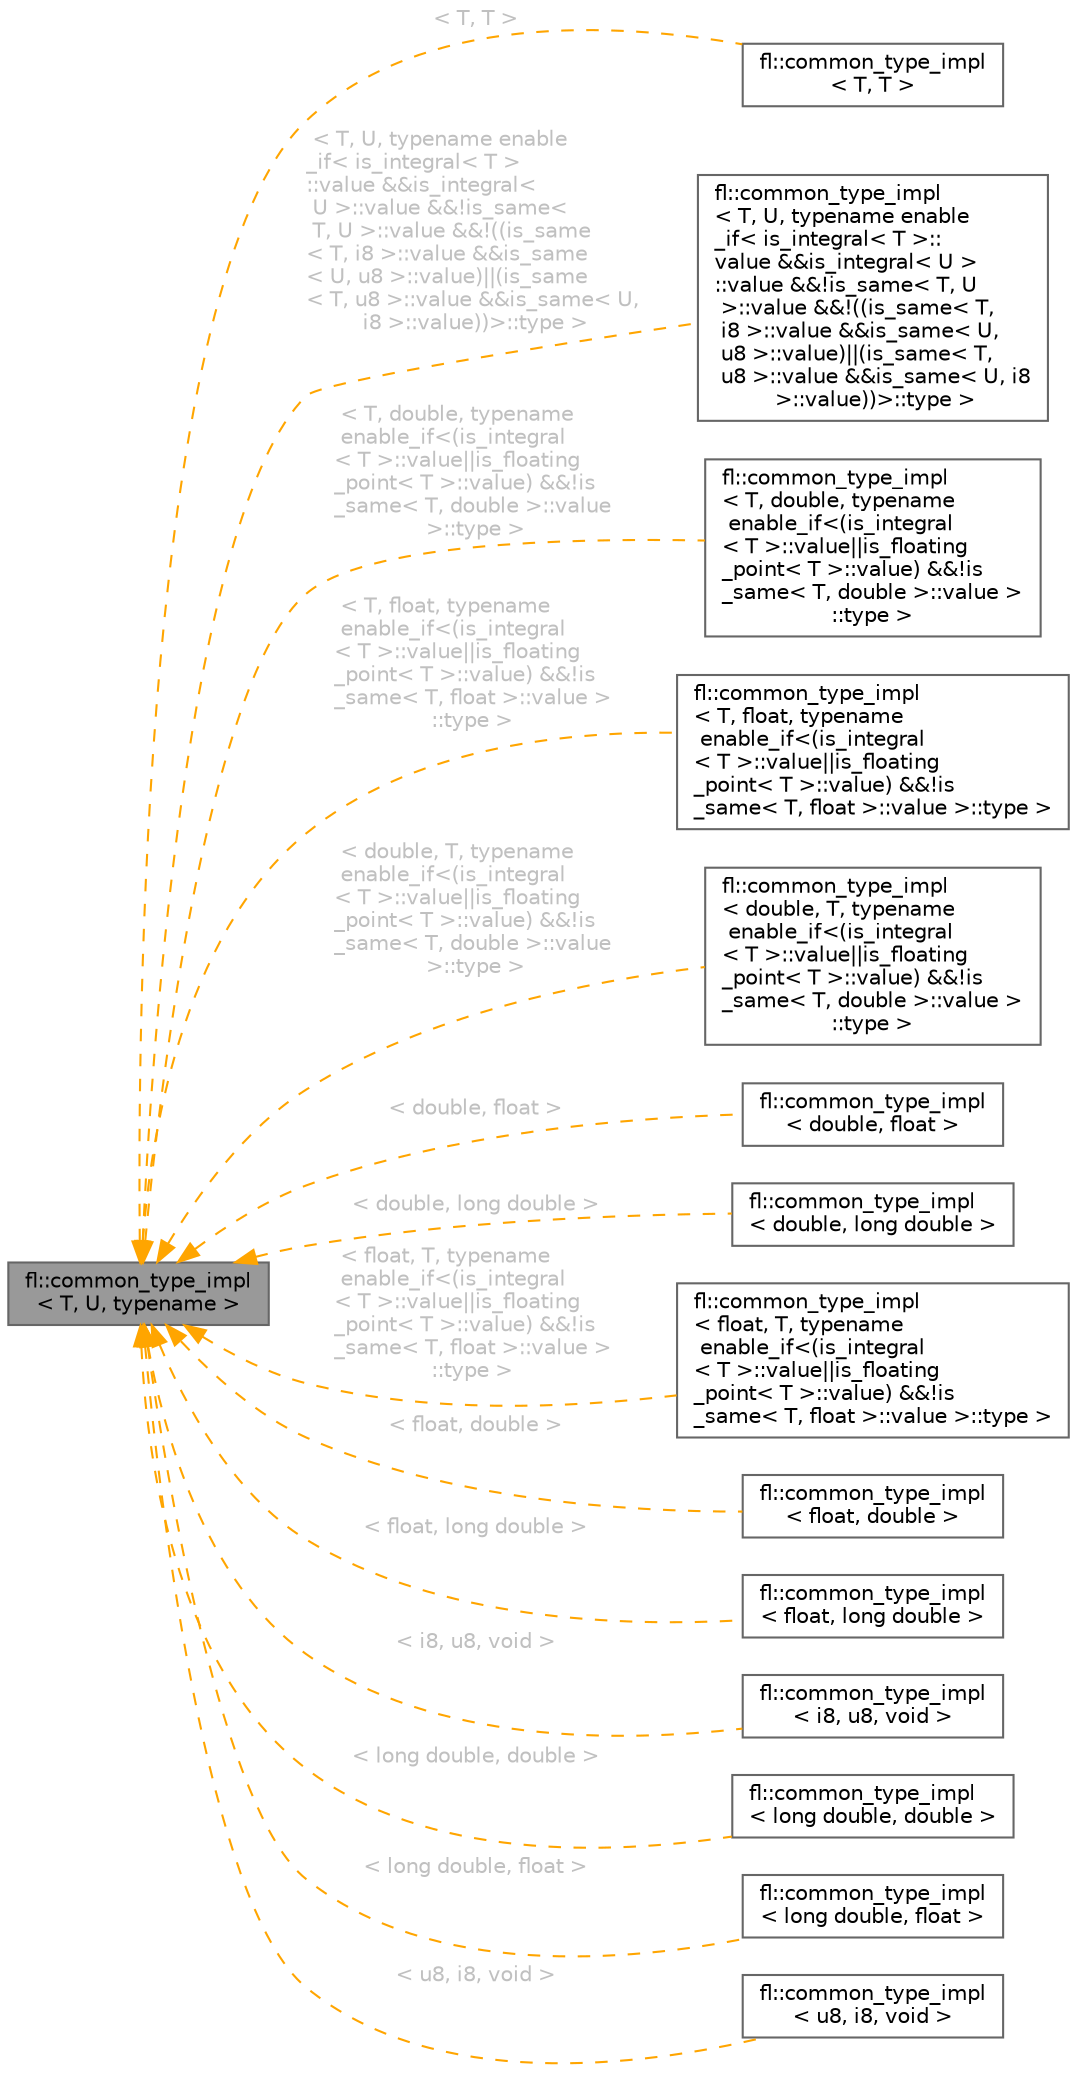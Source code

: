 digraph "fl::common_type_impl&lt; T, U, typename &gt;"
{
 // INTERACTIVE_SVG=YES
 // LATEX_PDF_SIZE
  bgcolor="transparent";
  edge [fontname=Helvetica,fontsize=10,labelfontname=Helvetica,labelfontsize=10];
  node [fontname=Helvetica,fontsize=10,shape=box,height=0.2,width=0.4];
  rankdir="LR";
  Node1 [id="Node000001",label="fl::common_type_impl\l\< T, U, typename \>",height=0.2,width=0.4,color="gray40", fillcolor="grey60", style="filled", fontcolor="black",tooltip=" "];
  Node1 -> Node2 [id="edge1_Node000001_Node000002",dir="back",color="orange",style="dashed",tooltip=" ",label=" \< T, T \>",fontcolor="grey" ];
  Node2 [id="Node000002",label="fl::common_type_impl\l\< T, T \>",height=0.2,width=0.4,color="gray40", fillcolor="white", style="filled",URL="$d4/d36/namespacefl.html#d8/d12/structfl_1_1common__type__impl_3_01_t_00_01_t_01_4",tooltip=" "];
  Node1 -> Node3 [id="edge2_Node000001_Node000003",dir="back",color="orange",style="dashed",tooltip=" ",label=" \< T, U, typename enable\l_if\< is_integral\< T \>\l::value &&is_integral\<\l U \>::value &&!is_same\<\l T, U \>::value &&!((is_same\l\< T, i8 \>::value &&is_same\l\< U, u8 \>::value)\|\|(is_same\l\< T, u8 \>::value &&is_same\< U,\l i8 \>::value))\>::type \>",fontcolor="grey" ];
  Node3 [id="Node000003",label="fl::common_type_impl\l\< T, U, typename enable\l_if\< is_integral\< T \>::\lvalue &&is_integral\< U \>\l::value &&!is_same\< T, U\l \>::value &&!((is_same\< T,\l i8 \>::value &&is_same\< U,\l u8 \>::value)\|\|(is_same\< T,\l u8 \>::value &&is_same\< U, i8\l \>::value))\>::type \>",height=0.2,width=0.4,color="gray40", fillcolor="white", style="filled",URL="$d4/d36/namespacefl.html#df/da8/structfl_1_1common__type__impl_3_01_t_00_01_u_00_01typename_01enable__if_3_01is__integral_3_01_tc1d1dacb3575c2f678010113279b7ebf",tooltip=" "];
  Node1 -> Node4 [id="edge3_Node000001_Node000004",dir="back",color="orange",style="dashed",tooltip=" ",label=" \< T, double, typename\l enable_if\<(is_integral\l\< T \>::value\|\|is_floating\l_point\< T \>::value) &&!is\l_same\< T, double \>::value\l \>::type \>",fontcolor="grey" ];
  Node4 [id="Node000004",label="fl::common_type_impl\l\< T, double, typename\l enable_if\<(is_integral\l\< T \>::value\|\|is_floating\l_point\< T \>::value) &&!is\l_same\< T, double \>::value \>\l::type \>",height=0.2,width=0.4,color="gray40", fillcolor="white", style="filled",URL="$d4/d36/namespacefl.html#d3/d4f/structfl_1_1common__type__impl_3_01_t_00_01double_00_01typename_01enable__if_3_07is__integral_3_ec0794a0c80e642da9563284eba12ca5",tooltip=" "];
  Node1 -> Node5 [id="edge4_Node000001_Node000005",dir="back",color="orange",style="dashed",tooltip=" ",label=" \< T, float, typename\l enable_if\<(is_integral\l\< T \>::value\|\|is_floating\l_point\< T \>::value) &&!is\l_same\< T, float \>::value \>\l::type \>",fontcolor="grey" ];
  Node5 [id="Node000005",label="fl::common_type_impl\l\< T, float, typename\l enable_if\<(is_integral\l\< T \>::value\|\|is_floating\l_point\< T \>::value) &&!is\l_same\< T, float \>::value \>::type \>",height=0.2,width=0.4,color="gray40", fillcolor="white", style="filled",URL="$d4/d36/namespacefl.html#dc/dc0/structfl_1_1common__type__impl_3_01_t_00_01float_00_01typename_01enable__if_3_07is__integral_3_089302ceb1401fd7ab853499a59b6b9bd",tooltip=" "];
  Node1 -> Node6 [id="edge5_Node000001_Node000006",dir="back",color="orange",style="dashed",tooltip=" ",label=" \< double, T, typename\l enable_if\<(is_integral\l\< T \>::value\|\|is_floating\l_point\< T \>::value) &&!is\l_same\< T, double \>::value\l \>::type \>",fontcolor="grey" ];
  Node6 [id="Node000006",label="fl::common_type_impl\l\< double, T, typename\l enable_if\<(is_integral\l\< T \>::value\|\|is_floating\l_point\< T \>::value) &&!is\l_same\< T, double \>::value \>\l::type \>",height=0.2,width=0.4,color="gray40", fillcolor="white", style="filled",URL="$d4/d36/namespacefl.html#d1/d96/structfl_1_1common__type__impl_3_01double_00_01_t_00_01typename_01enable__if_3_07is__integral_3_0d01373bc01d6ff090a86bef8fb3d6d4",tooltip=" "];
  Node1 -> Node7 [id="edge6_Node000001_Node000007",dir="back",color="orange",style="dashed",tooltip=" ",label=" \< double, float \>",fontcolor="grey" ];
  Node7 [id="Node000007",label="fl::common_type_impl\l\< double, float \>",height=0.2,width=0.4,color="gray40", fillcolor="white", style="filled",URL="$d4/d36/namespacefl.html#d3/d4b/structfl_1_1common__type__impl_3_01double_00_01float_01_4",tooltip=" "];
  Node1 -> Node8 [id="edge7_Node000001_Node000008",dir="back",color="orange",style="dashed",tooltip=" ",label=" \< double, long double \>",fontcolor="grey" ];
  Node8 [id="Node000008",label="fl::common_type_impl\l\< double, long double \>",height=0.2,width=0.4,color="gray40", fillcolor="white", style="filled",URL="$d4/d36/namespacefl.html#d9/dc0/structfl_1_1common__type__impl_3_01double_00_01long_01double_01_4",tooltip=" "];
  Node1 -> Node9 [id="edge8_Node000001_Node000009",dir="back",color="orange",style="dashed",tooltip=" ",label=" \< float, T, typename\l enable_if\<(is_integral\l\< T \>::value\|\|is_floating\l_point\< T \>::value) &&!is\l_same\< T, float \>::value \>\l::type \>",fontcolor="grey" ];
  Node9 [id="Node000009",label="fl::common_type_impl\l\< float, T, typename\l enable_if\<(is_integral\l\< T \>::value\|\|is_floating\l_point\< T \>::value) &&!is\l_same\< T, float \>::value \>::type \>",height=0.2,width=0.4,color="gray40", fillcolor="white", style="filled",URL="$d4/d36/namespacefl.html#d2/db7/structfl_1_1common__type__impl_3_01float_00_01_t_00_01typename_01enable__if_3_07is__integral_3_04dafff75a7811172a7f717f589afb666",tooltip=" "];
  Node1 -> Node10 [id="edge9_Node000001_Node000010",dir="back",color="orange",style="dashed",tooltip=" ",label=" \< float, double \>",fontcolor="grey" ];
  Node10 [id="Node000010",label="fl::common_type_impl\l\< float, double \>",height=0.2,width=0.4,color="gray40", fillcolor="white", style="filled",URL="$d4/d36/namespacefl.html#d1/d16/structfl_1_1common__type__impl_3_01float_00_01double_01_4",tooltip=" "];
  Node1 -> Node11 [id="edge10_Node000001_Node000011",dir="back",color="orange",style="dashed",tooltip=" ",label=" \< float, long double \>",fontcolor="grey" ];
  Node11 [id="Node000011",label="fl::common_type_impl\l\< float, long double \>",height=0.2,width=0.4,color="gray40", fillcolor="white", style="filled",URL="$d4/d36/namespacefl.html#d4/d6c/structfl_1_1common__type__impl_3_01float_00_01long_01double_01_4",tooltip=" "];
  Node1 -> Node12 [id="edge11_Node000001_Node000012",dir="back",color="orange",style="dashed",tooltip=" ",label=" \< i8, u8, void \>",fontcolor="grey" ];
  Node12 [id="Node000012",label="fl::common_type_impl\l\< i8, u8, void \>",height=0.2,width=0.4,color="gray40", fillcolor="white", style="filled",URL="$d4/d36/namespacefl.html#dc/d74/structfl_1_1common__type__impl_3_01i8_00_01u8_00_01void_01_4",tooltip=" "];
  Node1 -> Node13 [id="edge12_Node000001_Node000013",dir="back",color="orange",style="dashed",tooltip=" ",label=" \< long double, double \>",fontcolor="grey" ];
  Node13 [id="Node000013",label="fl::common_type_impl\l\< long double, double \>",height=0.2,width=0.4,color="gray40", fillcolor="white", style="filled",URL="$d4/d36/namespacefl.html#d4/dba/structfl_1_1common__type__impl_3_01long_01double_00_01double_01_4",tooltip=" "];
  Node1 -> Node14 [id="edge13_Node000001_Node000014",dir="back",color="orange",style="dashed",tooltip=" ",label=" \< long double, float \>",fontcolor="grey" ];
  Node14 [id="Node000014",label="fl::common_type_impl\l\< long double, float \>",height=0.2,width=0.4,color="gray40", fillcolor="white", style="filled",URL="$d4/d36/namespacefl.html#db/d93/structfl_1_1common__type__impl_3_01long_01double_00_01float_01_4",tooltip=" "];
  Node1 -> Node15 [id="edge14_Node000001_Node000015",dir="back",color="orange",style="dashed",tooltip=" ",label=" \< u8, i8, void \>",fontcolor="grey" ];
  Node15 [id="Node000015",label="fl::common_type_impl\l\< u8, i8, void \>",height=0.2,width=0.4,color="gray40", fillcolor="white", style="filled",URL="$d4/d36/namespacefl.html#d4/d3c/structfl_1_1common__type__impl_3_01u8_00_01i8_00_01void_01_4",tooltip=" "];
}
